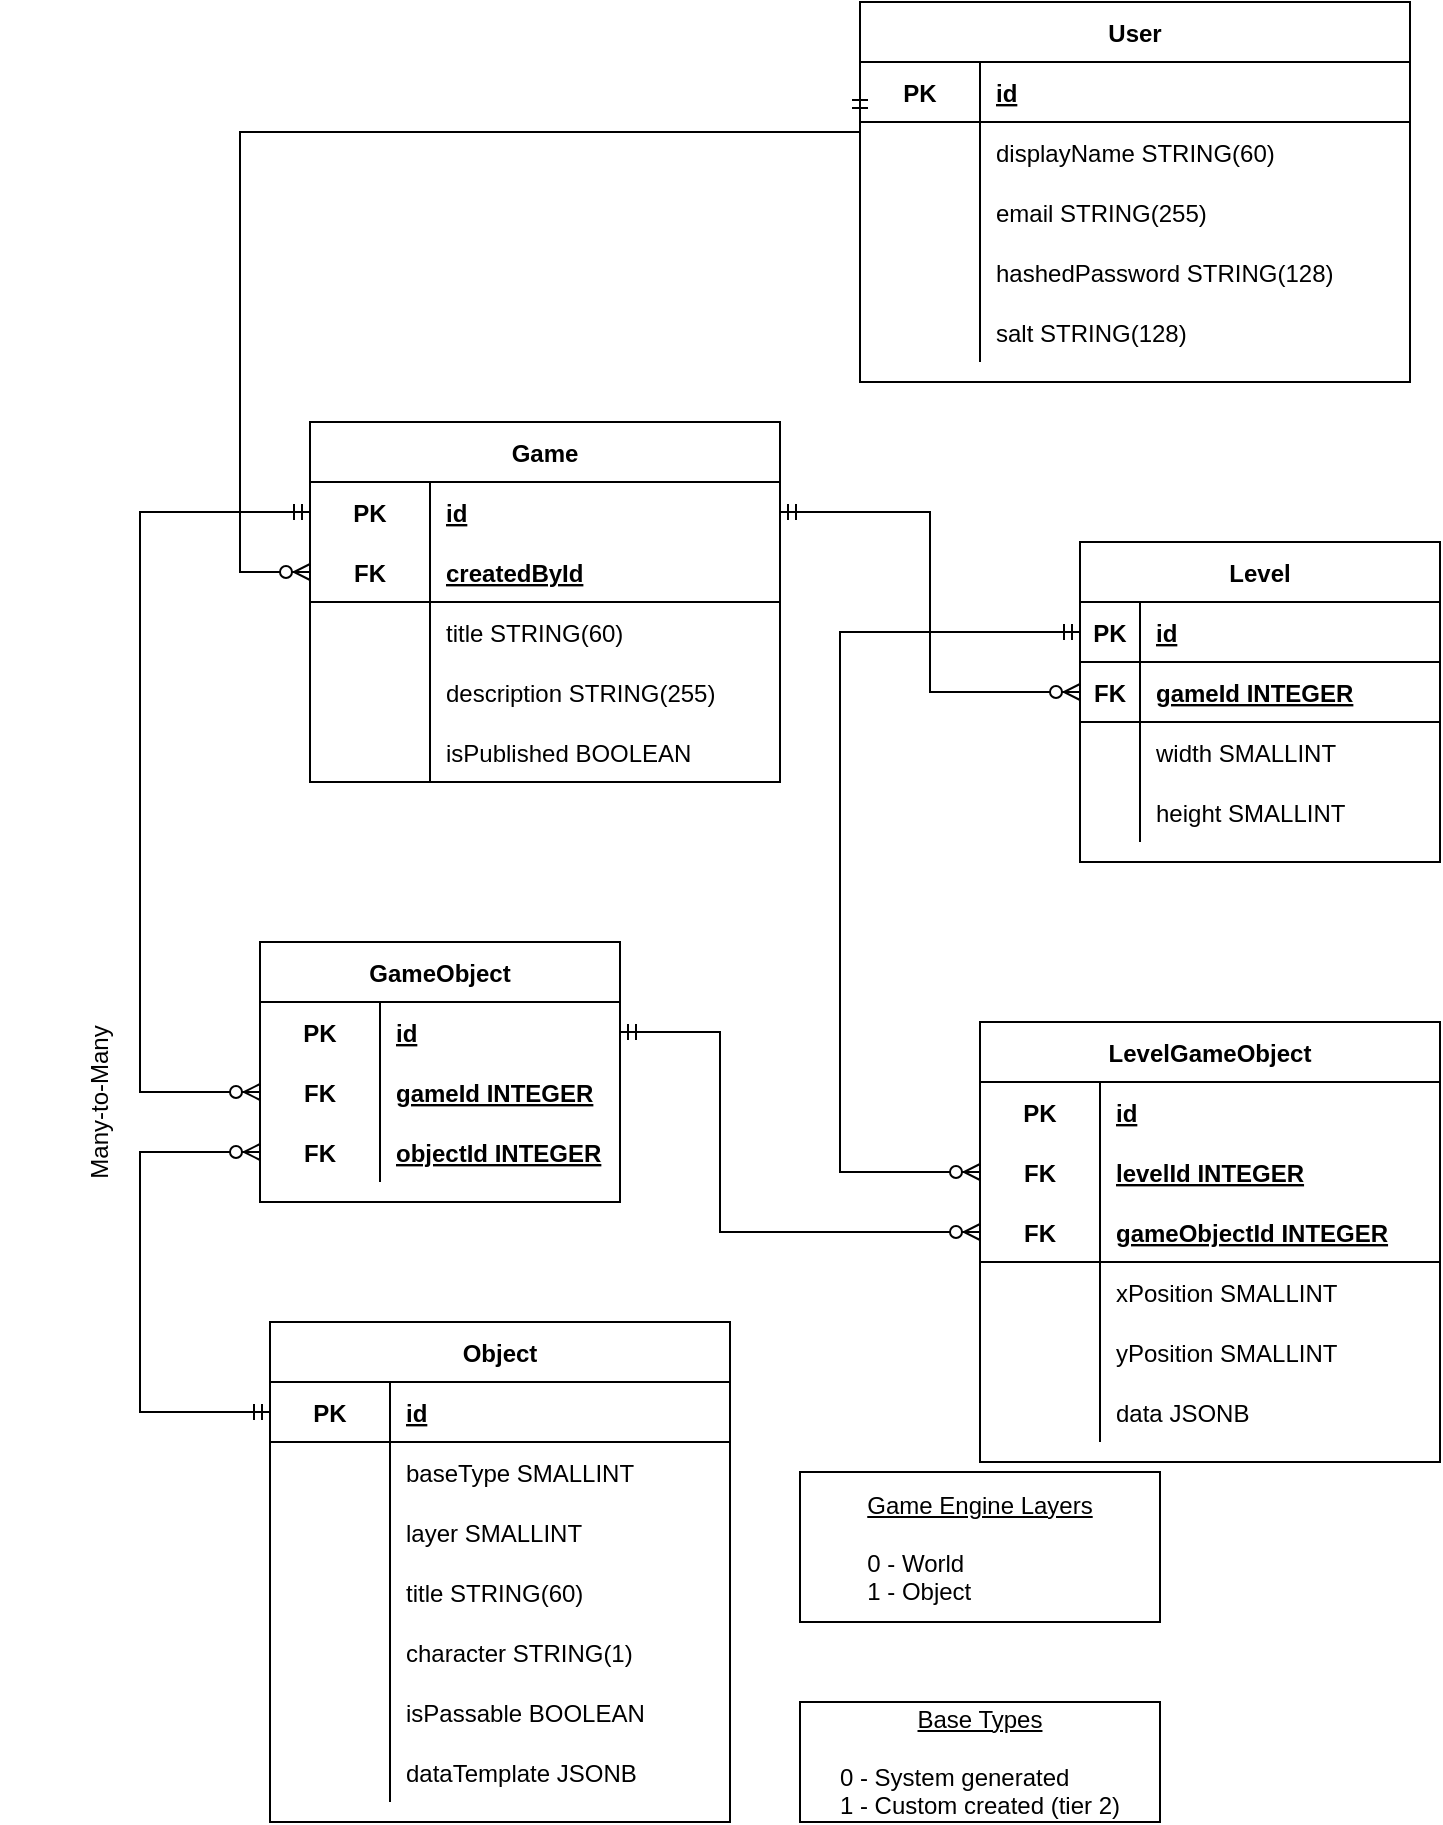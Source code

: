 <mxfile>
    <diagram id="D24E8dzGsq3Nq2ZBo1T-" name="Page-1">
        <mxGraphModel dx="10650" dy="573" grid="1" gridSize="10" guides="1" tooltips="1" connect="1" arrows="1" fold="1" page="1" pageScale="1" pageWidth="10000" pageHeight="10000" math="0" shadow="0">
            <root>
                <mxCell id="0"/>
                <mxCell id="1" parent="0"/>
                <mxCell id="5zJLO49gdZCC0J5xRY27-45" value="User" style="shape=table;startSize=30;container=1;collapsible=1;childLayout=tableLayout;fixedRows=1;rowLines=0;fontStyle=1;align=center;resizeLast=1;" parent="1" vertex="1">
                    <mxGeometry x="340" y="50" width="275" height="190" as="geometry"/>
                </mxCell>
                <mxCell id="5zJLO49gdZCC0J5xRY27-49" value="" style="shape=partialRectangle;collapsible=0;dropTarget=0;pointerEvents=0;fillColor=none;top=0;left=0;bottom=1;right=0;points=[[0,0.5],[1,0.5]];portConstraint=eastwest;" parent="5zJLO49gdZCC0J5xRY27-45" vertex="1">
                    <mxGeometry y="30" width="275" height="30" as="geometry"/>
                </mxCell>
                <mxCell id="5zJLO49gdZCC0J5xRY27-50" value="PK" style="shape=partialRectangle;connectable=0;fillColor=none;top=0;left=0;bottom=0;right=0;fontStyle=1;overflow=hidden;" parent="5zJLO49gdZCC0J5xRY27-49" vertex="1">
                    <mxGeometry width="60" height="30" as="geometry"/>
                </mxCell>
                <mxCell id="5zJLO49gdZCC0J5xRY27-51" value="id" style="shape=partialRectangle;connectable=0;fillColor=none;top=0;left=0;bottom=0;right=0;align=left;spacingLeft=6;fontStyle=5;overflow=hidden;" parent="5zJLO49gdZCC0J5xRY27-49" vertex="1">
                    <mxGeometry x="60" width="215" height="30" as="geometry"/>
                </mxCell>
                <mxCell id="5zJLO49gdZCC0J5xRY27-52" value="" style="shape=partialRectangle;collapsible=0;dropTarget=0;pointerEvents=0;fillColor=none;top=0;left=0;bottom=0;right=0;points=[[0,0.5],[1,0.5]];portConstraint=eastwest;" parent="5zJLO49gdZCC0J5xRY27-45" vertex="1">
                    <mxGeometry y="60" width="275" height="30" as="geometry"/>
                </mxCell>
                <mxCell id="5zJLO49gdZCC0J5xRY27-53" value="" style="shape=partialRectangle;connectable=0;fillColor=none;top=0;left=0;bottom=0;right=0;editable=1;overflow=hidden;" parent="5zJLO49gdZCC0J5xRY27-52" vertex="1">
                    <mxGeometry width="60" height="30" as="geometry"/>
                </mxCell>
                <mxCell id="5zJLO49gdZCC0J5xRY27-54" value="displayName STRING(60)" style="shape=partialRectangle;connectable=0;fillColor=none;top=0;left=0;bottom=0;right=0;align=left;spacingLeft=6;overflow=hidden;" parent="5zJLO49gdZCC0J5xRY27-52" vertex="1">
                    <mxGeometry x="60" width="215" height="30" as="geometry"/>
                </mxCell>
                <mxCell id="216" value="" style="shape=partialRectangle;collapsible=0;dropTarget=0;pointerEvents=0;fillColor=none;top=0;left=0;bottom=0;right=0;points=[[0,0.5],[1,0.5]];portConstraint=eastwest;" parent="5zJLO49gdZCC0J5xRY27-45" vertex="1">
                    <mxGeometry y="90" width="275" height="30" as="geometry"/>
                </mxCell>
                <mxCell id="217" value="" style="shape=partialRectangle;connectable=0;fillColor=none;top=0;left=0;bottom=0;right=0;editable=1;overflow=hidden;" parent="216" vertex="1">
                    <mxGeometry width="60" height="30" as="geometry"/>
                </mxCell>
                <mxCell id="218" value="email STRING(255)" style="shape=partialRectangle;connectable=0;fillColor=none;top=0;left=0;bottom=0;right=0;align=left;spacingLeft=6;overflow=hidden;" parent="216" vertex="1">
                    <mxGeometry x="60" width="215" height="30" as="geometry"/>
                </mxCell>
                <mxCell id="5zJLO49gdZCC0J5xRY27-55" value="" style="shape=partialRectangle;collapsible=0;dropTarget=0;pointerEvents=0;fillColor=none;top=0;left=0;bottom=0;right=0;points=[[0,0.5],[1,0.5]];portConstraint=eastwest;" parent="5zJLO49gdZCC0J5xRY27-45" vertex="1">
                    <mxGeometry y="120" width="275" height="30" as="geometry"/>
                </mxCell>
                <mxCell id="5zJLO49gdZCC0J5xRY27-56" value="" style="shape=partialRectangle;connectable=0;fillColor=none;top=0;left=0;bottom=0;right=0;editable=1;overflow=hidden;" parent="5zJLO49gdZCC0J5xRY27-55" vertex="1">
                    <mxGeometry width="60" height="30" as="geometry"/>
                </mxCell>
                <mxCell id="5zJLO49gdZCC0J5xRY27-57" value="hashedPassword STRING(128)" style="shape=partialRectangle;connectable=0;fillColor=none;top=0;left=0;bottom=0;right=0;align=left;spacingLeft=6;overflow=hidden;" parent="5zJLO49gdZCC0J5xRY27-55" vertex="1">
                    <mxGeometry x="60" width="215" height="30" as="geometry"/>
                </mxCell>
                <mxCell id="219" value="" style="shape=partialRectangle;collapsible=0;dropTarget=0;pointerEvents=0;fillColor=none;top=0;left=0;bottom=0;right=0;points=[[0,0.5],[1,0.5]];portConstraint=eastwest;" parent="5zJLO49gdZCC0J5xRY27-45" vertex="1">
                    <mxGeometry y="150" width="275" height="30" as="geometry"/>
                </mxCell>
                <mxCell id="220" value="" style="shape=partialRectangle;connectable=0;fillColor=none;top=0;left=0;bottom=0;right=0;editable=1;overflow=hidden;" parent="219" vertex="1">
                    <mxGeometry width="60" height="30" as="geometry"/>
                </mxCell>
                <mxCell id="221" value="salt STRING(128)" style="shape=partialRectangle;connectable=0;fillColor=none;top=0;left=0;bottom=0;right=0;align=left;spacingLeft=6;overflow=hidden;" parent="219" vertex="1">
                    <mxGeometry x="60" width="215" height="30" as="geometry"/>
                </mxCell>
                <mxCell id="5zJLO49gdZCC0J5xRY27-106" value="Game" style="shape=table;startSize=30;container=1;collapsible=1;childLayout=tableLayout;fixedRows=1;rowLines=0;fontStyle=1;align=center;resizeLast=1;" parent="1" vertex="1">
                    <mxGeometry x="65" y="260" width="235" height="180" as="geometry"/>
                </mxCell>
                <mxCell id="5zJLO49gdZCC0J5xRY27-107" value="" style="shape=partialRectangle;collapsible=0;dropTarget=0;pointerEvents=0;fillColor=none;top=0;left=0;bottom=0;right=0;points=[[0,0.5],[1,0.5]];portConstraint=eastwest;" parent="5zJLO49gdZCC0J5xRY27-106" vertex="1">
                    <mxGeometry y="30" width="235" height="30" as="geometry"/>
                </mxCell>
                <mxCell id="5zJLO49gdZCC0J5xRY27-108" value="PK" style="shape=partialRectangle;connectable=0;fillColor=none;top=0;left=0;bottom=0;right=0;fontStyle=1;overflow=hidden;" parent="5zJLO49gdZCC0J5xRY27-107" vertex="1">
                    <mxGeometry width="60" height="30" as="geometry"/>
                </mxCell>
                <mxCell id="5zJLO49gdZCC0J5xRY27-109" value="id" style="shape=partialRectangle;connectable=0;fillColor=none;top=0;left=0;bottom=0;right=0;align=left;spacingLeft=6;fontStyle=5;overflow=hidden;" parent="5zJLO49gdZCC0J5xRY27-107" vertex="1">
                    <mxGeometry x="60" width="175" height="30" as="geometry"/>
                </mxCell>
                <mxCell id="5zJLO49gdZCC0J5xRY27-110" value="" style="shape=partialRectangle;collapsible=0;dropTarget=0;pointerEvents=0;fillColor=none;top=0;left=0;bottom=1;right=0;points=[[0,0.5],[1,0.5]];portConstraint=eastwest;" parent="5zJLO49gdZCC0J5xRY27-106" vertex="1">
                    <mxGeometry y="60" width="235" height="30" as="geometry"/>
                </mxCell>
                <mxCell id="5zJLO49gdZCC0J5xRY27-111" value="FK" style="shape=partialRectangle;connectable=0;fillColor=none;top=0;left=0;bottom=0;right=0;fontStyle=1;overflow=hidden;" parent="5zJLO49gdZCC0J5xRY27-110" vertex="1">
                    <mxGeometry width="60" height="30" as="geometry"/>
                </mxCell>
                <mxCell id="5zJLO49gdZCC0J5xRY27-112" value="createdById" style="shape=partialRectangle;connectable=0;fillColor=none;top=0;left=0;bottom=0;right=0;align=left;spacingLeft=6;fontStyle=5;overflow=hidden;" parent="5zJLO49gdZCC0J5xRY27-110" vertex="1">
                    <mxGeometry x="60" width="175" height="30" as="geometry"/>
                </mxCell>
                <mxCell id="5zJLO49gdZCC0J5xRY27-113" value="" style="shape=partialRectangle;collapsible=0;dropTarget=0;pointerEvents=0;fillColor=none;top=0;left=0;bottom=0;right=0;points=[[0,0.5],[1,0.5]];portConstraint=eastwest;" parent="5zJLO49gdZCC0J5xRY27-106" vertex="1">
                    <mxGeometry y="90" width="235" height="30" as="geometry"/>
                </mxCell>
                <mxCell id="5zJLO49gdZCC0J5xRY27-114" value="" style="shape=partialRectangle;connectable=0;fillColor=none;top=0;left=0;bottom=0;right=0;editable=1;overflow=hidden;" parent="5zJLO49gdZCC0J5xRY27-113" vertex="1">
                    <mxGeometry width="60" height="30" as="geometry"/>
                </mxCell>
                <mxCell id="5zJLO49gdZCC0J5xRY27-115" value="title STRING(60)" style="shape=partialRectangle;connectable=0;fillColor=none;top=0;left=0;bottom=0;right=0;align=left;spacingLeft=6;overflow=hidden;" parent="5zJLO49gdZCC0J5xRY27-113" vertex="1">
                    <mxGeometry x="60" width="175" height="30" as="geometry"/>
                </mxCell>
                <mxCell id="5zJLO49gdZCC0J5xRY27-116" value="" style="shape=partialRectangle;collapsible=0;dropTarget=0;pointerEvents=0;fillColor=none;top=0;left=0;bottom=0;right=0;points=[[0,0.5],[1,0.5]];portConstraint=eastwest;" parent="5zJLO49gdZCC0J5xRY27-106" vertex="1">
                    <mxGeometry y="120" width="235" height="30" as="geometry"/>
                </mxCell>
                <mxCell id="5zJLO49gdZCC0J5xRY27-117" value="" style="shape=partialRectangle;connectable=0;fillColor=none;top=0;left=0;bottom=0;right=0;editable=1;overflow=hidden;" parent="5zJLO49gdZCC0J5xRY27-116" vertex="1">
                    <mxGeometry width="60" height="30" as="geometry"/>
                </mxCell>
                <mxCell id="5zJLO49gdZCC0J5xRY27-118" value="description STRING(255)" style="shape=partialRectangle;connectable=0;fillColor=none;top=0;left=0;bottom=0;right=0;align=left;spacingLeft=6;overflow=hidden;" parent="5zJLO49gdZCC0J5xRY27-116" vertex="1">
                    <mxGeometry x="60" width="175" height="30" as="geometry"/>
                </mxCell>
                <mxCell id="222" value="" style="shape=partialRectangle;collapsible=0;dropTarget=0;pointerEvents=0;fillColor=none;top=0;left=0;bottom=0;right=0;points=[[0,0.5],[1,0.5]];portConstraint=eastwest;" parent="5zJLO49gdZCC0J5xRY27-106" vertex="1">
                    <mxGeometry y="150" width="235" height="30" as="geometry"/>
                </mxCell>
                <mxCell id="223" value="" style="shape=partialRectangle;connectable=0;fillColor=none;top=0;left=0;bottom=0;right=0;editable=1;overflow=hidden;" parent="222" vertex="1">
                    <mxGeometry width="60" height="30" as="geometry"/>
                </mxCell>
                <mxCell id="224" value="isPublished BOOLEAN" style="shape=partialRectangle;connectable=0;fillColor=none;top=0;left=0;bottom=0;right=0;align=left;spacingLeft=6;overflow=hidden;" parent="222" vertex="1">
                    <mxGeometry x="60" width="175" height="30" as="geometry"/>
                </mxCell>
                <mxCell id="5zJLO49gdZCC0J5xRY27-132" value="Level" style="shape=table;startSize=30;container=1;collapsible=1;childLayout=tableLayout;fixedRows=1;rowLines=0;fontStyle=1;align=center;resizeLast=1;" parent="1" vertex="1">
                    <mxGeometry x="450" y="320" width="180" height="160" as="geometry"/>
                </mxCell>
                <mxCell id="5zJLO49gdZCC0J5xRY27-133" value="" style="shape=partialRectangle;collapsible=0;dropTarget=0;pointerEvents=0;fillColor=none;top=0;left=0;bottom=1;right=0;points=[[0,0.5],[1,0.5]];portConstraint=eastwest;" parent="5zJLO49gdZCC0J5xRY27-132" vertex="1">
                    <mxGeometry y="30" width="180" height="30" as="geometry"/>
                </mxCell>
                <mxCell id="5zJLO49gdZCC0J5xRY27-134" value="PK" style="shape=partialRectangle;connectable=0;fillColor=none;top=0;left=0;bottom=0;right=0;fontStyle=1;overflow=hidden;" parent="5zJLO49gdZCC0J5xRY27-133" vertex="1">
                    <mxGeometry width="30" height="30" as="geometry"/>
                </mxCell>
                <mxCell id="5zJLO49gdZCC0J5xRY27-135" value="id" style="shape=partialRectangle;connectable=0;fillColor=none;top=0;left=0;bottom=0;right=0;align=left;spacingLeft=6;fontStyle=5;overflow=hidden;" parent="5zJLO49gdZCC0J5xRY27-133" vertex="1">
                    <mxGeometry x="30" width="150" height="30" as="geometry"/>
                </mxCell>
                <mxCell id="2" value="" style="shape=partialRectangle;collapsible=0;dropTarget=0;pointerEvents=0;fillColor=none;top=0;left=0;bottom=1;right=0;points=[[0,0.5],[1,0.5]];portConstraint=eastwest;" parent="5zJLO49gdZCC0J5xRY27-132" vertex="1">
                    <mxGeometry y="60" width="180" height="30" as="geometry"/>
                </mxCell>
                <mxCell id="3" value="FK" style="shape=partialRectangle;connectable=0;fillColor=none;top=0;left=0;bottom=0;right=0;fontStyle=1;overflow=hidden;" parent="2" vertex="1">
                    <mxGeometry width="30" height="30" as="geometry"/>
                </mxCell>
                <mxCell id="4" value="gameId INTEGER" style="shape=partialRectangle;connectable=0;fillColor=none;top=0;left=0;bottom=0;right=0;align=left;spacingLeft=6;fontStyle=5;overflow=hidden;" parent="2" vertex="1">
                    <mxGeometry x="30" width="150" height="30" as="geometry"/>
                </mxCell>
                <mxCell id="5zJLO49gdZCC0J5xRY27-171" style="shape=partialRectangle;collapsible=0;dropTarget=0;pointerEvents=0;fillColor=none;top=0;left=0;bottom=0;right=0;points=[[0,0.5],[1,0.5]];portConstraint=eastwest;" parent="5zJLO49gdZCC0J5xRY27-132" vertex="1">
                    <mxGeometry y="90" width="180" height="30" as="geometry"/>
                </mxCell>
                <mxCell id="5zJLO49gdZCC0J5xRY27-172" style="shape=partialRectangle;connectable=0;fillColor=none;top=0;left=0;bottom=0;right=0;editable=1;overflow=hidden;" parent="5zJLO49gdZCC0J5xRY27-171" vertex="1">
                    <mxGeometry width="30" height="30" as="geometry"/>
                </mxCell>
                <mxCell id="5zJLO49gdZCC0J5xRY27-173" value="width SMALLINT" style="shape=partialRectangle;connectable=0;fillColor=none;top=0;left=0;bottom=0;right=0;align=left;spacingLeft=6;overflow=hidden;" parent="5zJLO49gdZCC0J5xRY27-171" vertex="1">
                    <mxGeometry x="30" width="150" height="30" as="geometry"/>
                </mxCell>
                <mxCell id="5zJLO49gdZCC0J5xRY27-174" style="shape=partialRectangle;collapsible=0;dropTarget=0;pointerEvents=0;fillColor=none;top=0;left=0;bottom=0;right=0;points=[[0,0.5],[1,0.5]];portConstraint=eastwest;" parent="5zJLO49gdZCC0J5xRY27-132" vertex="1">
                    <mxGeometry y="120" width="180" height="30" as="geometry"/>
                </mxCell>
                <mxCell id="5zJLO49gdZCC0J5xRY27-175" style="shape=partialRectangle;connectable=0;fillColor=none;top=0;left=0;bottom=0;right=0;editable=1;overflow=hidden;" parent="5zJLO49gdZCC0J5xRY27-174" vertex="1">
                    <mxGeometry width="30" height="30" as="geometry"/>
                </mxCell>
                <mxCell id="5zJLO49gdZCC0J5xRY27-176" value="height SMALLINT" style="shape=partialRectangle;connectable=0;fillColor=none;top=0;left=0;bottom=0;right=0;align=left;spacingLeft=6;overflow=hidden;" parent="5zJLO49gdZCC0J5xRY27-174" vertex="1">
                    <mxGeometry x="30" width="150" height="30" as="geometry"/>
                </mxCell>
                <mxCell id="5zJLO49gdZCC0J5xRY27-158" value="LevelGameObject" style="shape=table;startSize=30;container=1;collapsible=1;childLayout=tableLayout;fixedRows=1;rowLines=0;fontStyle=1;align=center;resizeLast=1;" parent="1" vertex="1">
                    <mxGeometry x="400" y="560" width="230" height="220" as="geometry"/>
                </mxCell>
                <mxCell id="5zJLO49gdZCC0J5xRY27-177" style="shape=partialRectangle;collapsible=0;dropTarget=0;pointerEvents=0;fillColor=none;top=0;left=0;bottom=0;right=0;points=[[0,0.5],[1,0.5]];portConstraint=eastwest;" parent="5zJLO49gdZCC0J5xRY27-158" vertex="1">
                    <mxGeometry y="30" width="230" height="30" as="geometry"/>
                </mxCell>
                <mxCell id="5zJLO49gdZCC0J5xRY27-178" value="PK" style="shape=partialRectangle;connectable=0;fillColor=none;top=0;left=0;bottom=0;right=0;fontStyle=1;overflow=hidden;" parent="5zJLO49gdZCC0J5xRY27-177" vertex="1">
                    <mxGeometry width="60" height="30" as="geometry"/>
                </mxCell>
                <mxCell id="5zJLO49gdZCC0J5xRY27-179" value="id" style="shape=partialRectangle;connectable=0;fillColor=none;top=0;left=0;bottom=0;right=0;align=left;spacingLeft=6;fontStyle=5;overflow=hidden;" parent="5zJLO49gdZCC0J5xRY27-177" vertex="1">
                    <mxGeometry x="60" width="170" height="30" as="geometry"/>
                </mxCell>
                <mxCell id="5zJLO49gdZCC0J5xRY27-159" value="" style="shape=partialRectangle;collapsible=0;dropTarget=0;pointerEvents=0;fillColor=none;top=0;left=0;bottom=0;right=0;points=[[0,0.5],[1,0.5]];portConstraint=eastwest;" parent="5zJLO49gdZCC0J5xRY27-158" vertex="1">
                    <mxGeometry y="60" width="230" height="30" as="geometry"/>
                </mxCell>
                <mxCell id="5zJLO49gdZCC0J5xRY27-160" value="FK" style="shape=partialRectangle;connectable=0;fillColor=none;top=0;left=0;bottom=0;right=0;fontStyle=1;overflow=hidden;" parent="5zJLO49gdZCC0J5xRY27-159" vertex="1">
                    <mxGeometry width="60" height="30" as="geometry"/>
                </mxCell>
                <mxCell id="5zJLO49gdZCC0J5xRY27-161" value="levelId INTEGER" style="shape=partialRectangle;connectable=0;fillColor=none;top=0;left=0;bottom=0;right=0;align=left;spacingLeft=6;fontStyle=5;overflow=hidden;" parent="5zJLO49gdZCC0J5xRY27-159" vertex="1">
                    <mxGeometry x="60" width="170" height="30" as="geometry"/>
                </mxCell>
                <mxCell id="5zJLO49gdZCC0J5xRY27-162" value="" style="shape=partialRectangle;collapsible=0;dropTarget=0;pointerEvents=0;fillColor=none;top=0;left=0;bottom=1;right=0;points=[[0,0.5],[1,0.5]];portConstraint=eastwest;" parent="5zJLO49gdZCC0J5xRY27-158" vertex="1">
                    <mxGeometry y="90" width="230" height="30" as="geometry"/>
                </mxCell>
                <mxCell id="5zJLO49gdZCC0J5xRY27-163" value="FK" style="shape=partialRectangle;connectable=0;fillColor=none;top=0;left=0;bottom=0;right=0;fontStyle=1;overflow=hidden;" parent="5zJLO49gdZCC0J5xRY27-162" vertex="1">
                    <mxGeometry width="60" height="30" as="geometry"/>
                </mxCell>
                <mxCell id="5zJLO49gdZCC0J5xRY27-164" value="gameObjectId INTEGER" style="shape=partialRectangle;connectable=0;fillColor=none;top=0;left=0;bottom=0;right=0;align=left;spacingLeft=6;fontStyle=5;overflow=hidden;" parent="5zJLO49gdZCC0J5xRY27-162" vertex="1">
                    <mxGeometry x="60" width="170" height="30" as="geometry"/>
                </mxCell>
                <mxCell id="5zJLO49gdZCC0J5xRY27-165" value="" style="shape=partialRectangle;collapsible=0;dropTarget=0;pointerEvents=0;fillColor=none;top=0;left=0;bottom=0;right=0;points=[[0,0.5],[1,0.5]];portConstraint=eastwest;" parent="5zJLO49gdZCC0J5xRY27-158" vertex="1">
                    <mxGeometry y="120" width="230" height="30" as="geometry"/>
                </mxCell>
                <mxCell id="5zJLO49gdZCC0J5xRY27-166" value="" style="shape=partialRectangle;connectable=0;fillColor=none;top=0;left=0;bottom=0;right=0;editable=1;overflow=hidden;" parent="5zJLO49gdZCC0J5xRY27-165" vertex="1">
                    <mxGeometry width="60" height="30" as="geometry"/>
                </mxCell>
                <mxCell id="5zJLO49gdZCC0J5xRY27-167" value="xPosition SMALLINT" style="shape=partialRectangle;connectable=0;fillColor=none;top=0;left=0;bottom=0;right=0;align=left;spacingLeft=6;overflow=hidden;" parent="5zJLO49gdZCC0J5xRY27-165" vertex="1">
                    <mxGeometry x="60" width="170" height="30" as="geometry"/>
                </mxCell>
                <mxCell id="5zJLO49gdZCC0J5xRY27-168" value="" style="shape=partialRectangle;collapsible=0;dropTarget=0;pointerEvents=0;fillColor=none;top=0;left=0;bottom=0;right=0;points=[[0,0.5],[1,0.5]];portConstraint=eastwest;" parent="5zJLO49gdZCC0J5xRY27-158" vertex="1">
                    <mxGeometry y="150" width="230" height="30" as="geometry"/>
                </mxCell>
                <mxCell id="5zJLO49gdZCC0J5xRY27-169" value="" style="shape=partialRectangle;connectable=0;fillColor=none;top=0;left=0;bottom=0;right=0;editable=1;overflow=hidden;" parent="5zJLO49gdZCC0J5xRY27-168" vertex="1">
                    <mxGeometry width="60" height="30" as="geometry"/>
                </mxCell>
                <mxCell id="5zJLO49gdZCC0J5xRY27-170" value="yPosition SMALLINT" style="shape=partialRectangle;connectable=0;fillColor=none;top=0;left=0;bottom=0;right=0;align=left;spacingLeft=6;overflow=hidden;" parent="5zJLO49gdZCC0J5xRY27-168" vertex="1">
                    <mxGeometry x="60" width="170" height="30" as="geometry"/>
                </mxCell>
                <mxCell id="226" value="" style="shape=partialRectangle;collapsible=0;dropTarget=0;pointerEvents=0;fillColor=none;top=0;left=0;bottom=0;right=0;points=[[0,0.5],[1,0.5]];portConstraint=eastwest;" vertex="1" parent="5zJLO49gdZCC0J5xRY27-158">
                    <mxGeometry y="180" width="230" height="30" as="geometry"/>
                </mxCell>
                <mxCell id="227" value="" style="shape=partialRectangle;connectable=0;fillColor=none;top=0;left=0;bottom=0;right=0;editable=1;overflow=hidden;" vertex="1" parent="226">
                    <mxGeometry width="60" height="30" as="geometry"/>
                </mxCell>
                <mxCell id="228" value="data JSONB" style="shape=partialRectangle;connectable=0;fillColor=none;top=0;left=0;bottom=0;right=0;align=left;spacingLeft=6;overflow=hidden;" vertex="1" parent="226">
                    <mxGeometry x="60" width="170" height="30" as="geometry"/>
                </mxCell>
                <mxCell id="5" style="edgeStyle=orthogonalEdgeStyle;rounded=0;orthogonalLoop=1;jettySize=auto;html=1;exitX=0;exitY=0.5;exitDx=0;exitDy=0;entryX=0;entryY=0.5;entryDx=0;entryDy=0;endArrow=ERmandOne;endFill=0;startArrow=ERzeroToMany;startFill=1;" parent="1" source="5zJLO49gdZCC0J5xRY27-110" target="5zJLO49gdZCC0J5xRY27-49" edge="1">
                    <mxGeometry relative="1" as="geometry">
                        <Array as="points">
                            <mxPoint x="30" y="335"/>
                            <mxPoint x="30" y="115"/>
                        </Array>
                    </mxGeometry>
                </mxCell>
                <mxCell id="8" style="edgeStyle=orthogonalEdgeStyle;rounded=0;orthogonalLoop=1;jettySize=auto;html=1;exitX=0;exitY=0.5;exitDx=0;exitDy=0;entryX=1;entryY=0.5;entryDx=0;entryDy=0;startArrow=ERzeroToMany;startFill=1;endArrow=ERmandOne;endFill=0;" parent="1" source="2" target="5zJLO49gdZCC0J5xRY27-107" edge="1">
                    <mxGeometry relative="1" as="geometry"/>
                </mxCell>
                <mxCell id="66" value="Object" style="shape=table;startSize=30;container=1;collapsible=1;childLayout=tableLayout;fixedRows=1;rowLines=0;fontStyle=1;align=center;resizeLast=1;" parent="1" vertex="1">
                    <mxGeometry x="45" y="710" width="230" height="250" as="geometry"/>
                </mxCell>
                <mxCell id="73" value="" style="shape=partialRectangle;collapsible=0;dropTarget=0;pointerEvents=0;fillColor=none;top=0;left=0;bottom=1;right=0;points=[[0,0.5],[1,0.5]];portConstraint=eastwest;" parent="66" vertex="1">
                    <mxGeometry y="30" width="230" height="30" as="geometry"/>
                </mxCell>
                <mxCell id="74" value="PK" style="shape=partialRectangle;connectable=0;fillColor=none;top=0;left=0;bottom=0;right=0;fontStyle=1;overflow=hidden;" parent="73" vertex="1">
                    <mxGeometry width="60" height="30" as="geometry"/>
                </mxCell>
                <mxCell id="75" value="id" style="shape=partialRectangle;connectable=0;fillColor=none;top=0;left=0;bottom=0;right=0;align=left;spacingLeft=6;fontStyle=5;overflow=hidden;" parent="73" vertex="1">
                    <mxGeometry x="60" width="170" height="30" as="geometry"/>
                </mxCell>
                <mxCell id="199" value="" style="shape=partialRectangle;collapsible=0;dropTarget=0;pointerEvents=0;fillColor=none;top=0;left=0;bottom=0;right=0;points=[[0,0.5],[1,0.5]];portConstraint=eastwest;" parent="66" vertex="1">
                    <mxGeometry y="60" width="230" height="30" as="geometry"/>
                </mxCell>
                <mxCell id="200" value="" style="shape=partialRectangle;connectable=0;fillColor=none;top=0;left=0;bottom=0;right=0;editable=1;overflow=hidden;" parent="199" vertex="1">
                    <mxGeometry width="60" height="30" as="geometry"/>
                </mxCell>
                <mxCell id="201" value="baseType SMALLINT" style="shape=partialRectangle;connectable=0;fillColor=none;top=0;left=0;bottom=0;right=0;align=left;spacingLeft=6;overflow=hidden;" parent="199" vertex="1">
                    <mxGeometry x="60" width="170" height="30" as="geometry"/>
                </mxCell>
                <mxCell id="202" value="" style="shape=partialRectangle;collapsible=0;dropTarget=0;pointerEvents=0;fillColor=none;top=0;left=0;bottom=0;right=0;points=[[0,0.5],[1,0.5]];portConstraint=eastwest;" parent="66" vertex="1">
                    <mxGeometry y="90" width="230" height="30" as="geometry"/>
                </mxCell>
                <mxCell id="203" value="" style="shape=partialRectangle;connectable=0;fillColor=none;top=0;left=0;bottom=0;right=0;editable=1;overflow=hidden;" parent="202" vertex="1">
                    <mxGeometry width="60" height="30" as="geometry"/>
                </mxCell>
                <mxCell id="204" value="layer SMALLINT" style="shape=partialRectangle;connectable=0;fillColor=none;top=0;left=0;bottom=0;right=0;align=left;spacingLeft=6;overflow=hidden;" parent="202" vertex="1">
                    <mxGeometry x="60" width="170" height="30" as="geometry"/>
                </mxCell>
                <mxCell id="76" value="" style="shape=partialRectangle;collapsible=0;dropTarget=0;pointerEvents=0;fillColor=none;top=0;left=0;bottom=0;right=0;points=[[0,0.5],[1,0.5]];portConstraint=eastwest;" parent="66" vertex="1">
                    <mxGeometry y="120" width="230" height="30" as="geometry"/>
                </mxCell>
                <mxCell id="77" value="" style="shape=partialRectangle;connectable=0;fillColor=none;top=0;left=0;bottom=0;right=0;editable=1;overflow=hidden;" parent="76" vertex="1">
                    <mxGeometry width="60" height="30" as="geometry"/>
                </mxCell>
                <mxCell id="78" value="title STRING(60)" style="shape=partialRectangle;connectable=0;fillColor=none;top=0;left=0;bottom=0;right=0;align=left;spacingLeft=6;overflow=hidden;" parent="76" vertex="1">
                    <mxGeometry x="60" width="170" height="30" as="geometry"/>
                </mxCell>
                <mxCell id="79" style="shape=partialRectangle;collapsible=0;dropTarget=0;pointerEvents=0;fillColor=none;top=0;left=0;bottom=0;right=0;points=[[0,0.5],[1,0.5]];portConstraint=eastwest;" parent="66" vertex="1">
                    <mxGeometry y="150" width="230" height="30" as="geometry"/>
                </mxCell>
                <mxCell id="80" style="shape=partialRectangle;connectable=0;fillColor=none;top=0;left=0;bottom=0;right=0;editable=1;overflow=hidden;" parent="79" vertex="1">
                    <mxGeometry width="60" height="30" as="geometry"/>
                </mxCell>
                <mxCell id="81" value="character STRING(1)" style="shape=partialRectangle;connectable=0;fillColor=none;top=0;left=0;bottom=0;right=0;align=left;spacingLeft=6;overflow=hidden;" parent="79" vertex="1">
                    <mxGeometry x="60" width="170" height="30" as="geometry"/>
                </mxCell>
                <mxCell id="178" style="shape=partialRectangle;collapsible=0;dropTarget=0;pointerEvents=0;fillColor=none;top=0;left=0;bottom=0;right=0;points=[[0,0.5],[1,0.5]];portConstraint=eastwest;" parent="66" vertex="1">
                    <mxGeometry y="180" width="230" height="30" as="geometry"/>
                </mxCell>
                <mxCell id="179" style="shape=partialRectangle;connectable=0;fillColor=none;top=0;left=0;bottom=0;right=0;editable=1;overflow=hidden;" parent="178" vertex="1">
                    <mxGeometry width="60" height="30" as="geometry"/>
                </mxCell>
                <mxCell id="180" value="isPassable BOOLEAN" style="shape=partialRectangle;connectable=0;fillColor=none;top=0;left=0;bottom=0;right=0;align=left;spacingLeft=6;overflow=hidden;" parent="178" vertex="1">
                    <mxGeometry x="60" width="170" height="30" as="geometry"/>
                </mxCell>
                <mxCell id="110" style="shape=partialRectangle;collapsible=0;dropTarget=0;pointerEvents=0;fillColor=none;top=0;left=0;bottom=0;right=0;points=[[0,0.5],[1,0.5]];portConstraint=eastwest;" parent="66" vertex="1">
                    <mxGeometry y="210" width="230" height="30" as="geometry"/>
                </mxCell>
                <mxCell id="111" style="shape=partialRectangle;connectable=0;fillColor=none;top=0;left=0;bottom=0;right=0;editable=1;overflow=hidden;" parent="110" vertex="1">
                    <mxGeometry width="60" height="30" as="geometry"/>
                </mxCell>
                <mxCell id="112" value="dataTemplate JSONB" style="shape=partialRectangle;connectable=0;fillColor=none;top=0;left=0;bottom=0;right=0;align=left;spacingLeft=6;overflow=hidden;" parent="110" vertex="1">
                    <mxGeometry x="60" width="170" height="30" as="geometry"/>
                </mxCell>
                <mxCell id="86" value="GameObject" style="shape=table;startSize=30;container=1;collapsible=1;childLayout=tableLayout;fixedRows=1;rowLines=0;fontStyle=1;align=center;resizeLast=1;" parent="1" vertex="1">
                    <mxGeometry x="40" y="520" width="180" height="130.0" as="geometry"/>
                </mxCell>
                <mxCell id="87" style="shape=partialRectangle;collapsible=0;dropTarget=0;pointerEvents=0;fillColor=none;top=0;left=0;bottom=0;right=0;points=[[0,0.5],[1,0.5]];portConstraint=eastwest;" parent="86" vertex="1">
                    <mxGeometry y="30" width="180" height="30" as="geometry"/>
                </mxCell>
                <mxCell id="88" value="PK" style="shape=partialRectangle;connectable=0;fillColor=none;top=0;left=0;bottom=0;right=0;fontStyle=1;overflow=hidden;" parent="87" vertex="1">
                    <mxGeometry width="60" height="30" as="geometry"/>
                </mxCell>
                <mxCell id="89" value="id" style="shape=partialRectangle;connectable=0;fillColor=none;top=0;left=0;bottom=0;right=0;align=left;spacingLeft=6;fontStyle=5;overflow=hidden;" parent="87" vertex="1">
                    <mxGeometry x="60" width="120" height="30" as="geometry"/>
                </mxCell>
                <mxCell id="102" style="shape=partialRectangle;collapsible=0;dropTarget=0;pointerEvents=0;fillColor=none;top=0;left=0;bottom=0;right=0;points=[[0,0.5],[1,0.5]];portConstraint=eastwest;" parent="86" vertex="1">
                    <mxGeometry y="60" width="180" height="30" as="geometry"/>
                </mxCell>
                <mxCell id="103" value="FK" style="shape=partialRectangle;connectable=0;fillColor=none;top=0;left=0;bottom=0;right=0;fontStyle=1;overflow=hidden;" parent="102" vertex="1">
                    <mxGeometry width="60" height="30" as="geometry"/>
                </mxCell>
                <mxCell id="104" value="gameId INTEGER" style="shape=partialRectangle;connectable=0;fillColor=none;top=0;left=0;bottom=0;right=0;align=left;spacingLeft=6;fontStyle=5;overflow=hidden;" parent="102" vertex="1">
                    <mxGeometry x="60" width="120" height="30" as="geometry"/>
                </mxCell>
                <mxCell id="105" style="shape=partialRectangle;collapsible=0;dropTarget=0;pointerEvents=0;fillColor=none;top=0;left=0;bottom=0;right=0;points=[[0,0.5],[1,0.5]];portConstraint=eastwest;" parent="86" vertex="1">
                    <mxGeometry y="90" width="180" height="30" as="geometry"/>
                </mxCell>
                <mxCell id="106" value="FK" style="shape=partialRectangle;connectable=0;fillColor=none;top=0;left=0;bottom=0;right=0;fontStyle=1;overflow=hidden;" parent="105" vertex="1">
                    <mxGeometry width="60" height="30" as="geometry"/>
                </mxCell>
                <mxCell id="107" value="objectId INTEGER" style="shape=partialRectangle;connectable=0;fillColor=none;top=0;left=0;bottom=0;right=0;align=left;spacingLeft=6;fontStyle=5;overflow=hidden;" parent="105" vertex="1">
                    <mxGeometry x="60" width="120" height="30" as="geometry"/>
                </mxCell>
                <mxCell id="113" style="edgeStyle=orthogonalEdgeStyle;rounded=0;orthogonalLoop=1;jettySize=auto;html=1;exitX=0;exitY=0.5;exitDx=0;exitDy=0;entryX=0;entryY=0.5;entryDx=0;entryDy=0;startArrow=ERzeroToMany;startFill=1;endArrow=ERmandOne;endFill=0;" parent="1" source="102" target="5zJLO49gdZCC0J5xRY27-107" edge="1">
                    <mxGeometry relative="1" as="geometry">
                        <Array as="points">
                            <mxPoint x="-20" y="595"/>
                            <mxPoint x="-20" y="305"/>
                        </Array>
                    </mxGeometry>
                </mxCell>
                <mxCell id="114" style="edgeStyle=orthogonalEdgeStyle;rounded=0;orthogonalLoop=1;jettySize=auto;html=1;exitX=0;exitY=0.5;exitDx=0;exitDy=0;entryX=0;entryY=0.5;entryDx=0;entryDy=0;startArrow=ERzeroToMany;startFill=1;endArrow=ERmandOne;endFill=0;" parent="1" source="105" edge="1">
                    <mxGeometry relative="1" as="geometry">
                        <Array as="points">
                            <mxPoint x="-20" y="625"/>
                            <mxPoint x="-20" y="755"/>
                        </Array>
                        <mxPoint x="45" y="755" as="targetPoint"/>
                    </mxGeometry>
                </mxCell>
                <mxCell id="126" style="edgeStyle=orthogonalEdgeStyle;rounded=0;orthogonalLoop=1;jettySize=auto;html=1;exitX=0;exitY=0.5;exitDx=0;exitDy=0;entryX=0;entryY=0.5;entryDx=0;entryDy=0;startArrow=ERzeroToMany;startFill=1;endArrow=ERmandOne;endFill=0;" parent="1" source="5zJLO49gdZCC0J5xRY27-159" target="5zJLO49gdZCC0J5xRY27-133" edge="1">
                    <mxGeometry relative="1" as="geometry">
                        <Array as="points">
                            <mxPoint x="330" y="635"/>
                            <mxPoint x="330" y="365"/>
                        </Array>
                    </mxGeometry>
                </mxCell>
                <mxCell id="127" style="edgeStyle=orthogonalEdgeStyle;rounded=0;orthogonalLoop=1;jettySize=auto;html=1;exitX=0;exitY=0.5;exitDx=0;exitDy=0;entryX=1;entryY=0.5;entryDx=0;entryDy=0;startArrow=ERzeroToMany;startFill=1;endArrow=ERmandOne;endFill=0;" parent="1" source="5zJLO49gdZCC0J5xRY27-162" target="87" edge="1">
                    <mxGeometry relative="1" as="geometry">
                        <Array as="points">
                            <mxPoint x="270" y="665"/>
                            <mxPoint x="270" y="565"/>
                        </Array>
                    </mxGeometry>
                </mxCell>
                <mxCell id="181" value="&lt;u&gt;Game Engine Layers&lt;br&gt;&lt;/u&gt;&lt;br&gt;&lt;div style=&quot;text-align: left&quot;&gt;&lt;span&gt;0 - World&lt;/span&gt;&lt;/div&gt;&lt;div style=&quot;text-align: left&quot;&gt;&lt;span&gt;1 - Object&lt;/span&gt;&lt;/div&gt;" style="whiteSpace=wrap;html=1;" parent="1" vertex="1">
                    <mxGeometry x="310" y="785" width="180" height="75" as="geometry"/>
                </mxCell>
                <mxCell id="205" value="&lt;u&gt;Base Types&lt;br&gt;&lt;/u&gt;&lt;br&gt;&lt;div style=&quot;text-align: left&quot;&gt;&lt;span&gt;0 - System generated&amp;nbsp;&lt;/span&gt;&lt;/div&gt;&lt;div style=&quot;text-align: left&quot;&gt;&lt;span&gt;1 - Custom created (tier 2)&lt;/span&gt;&lt;/div&gt;" style="whiteSpace=wrap;html=1;" parent="1" vertex="1">
                    <mxGeometry x="310" y="900" width="180" height="60" as="geometry"/>
                </mxCell>
                <mxCell id="225" value="Many-to-Many" style="text;html=1;strokeColor=none;fillColor=none;align=center;verticalAlign=middle;whiteSpace=wrap;rounded=0;rotation=270;" parent="1" vertex="1">
                    <mxGeometry x="-90" y="550" width="100" height="100" as="geometry"/>
                </mxCell>
            </root>
        </mxGraphModel>
    </diagram>
</mxfile>